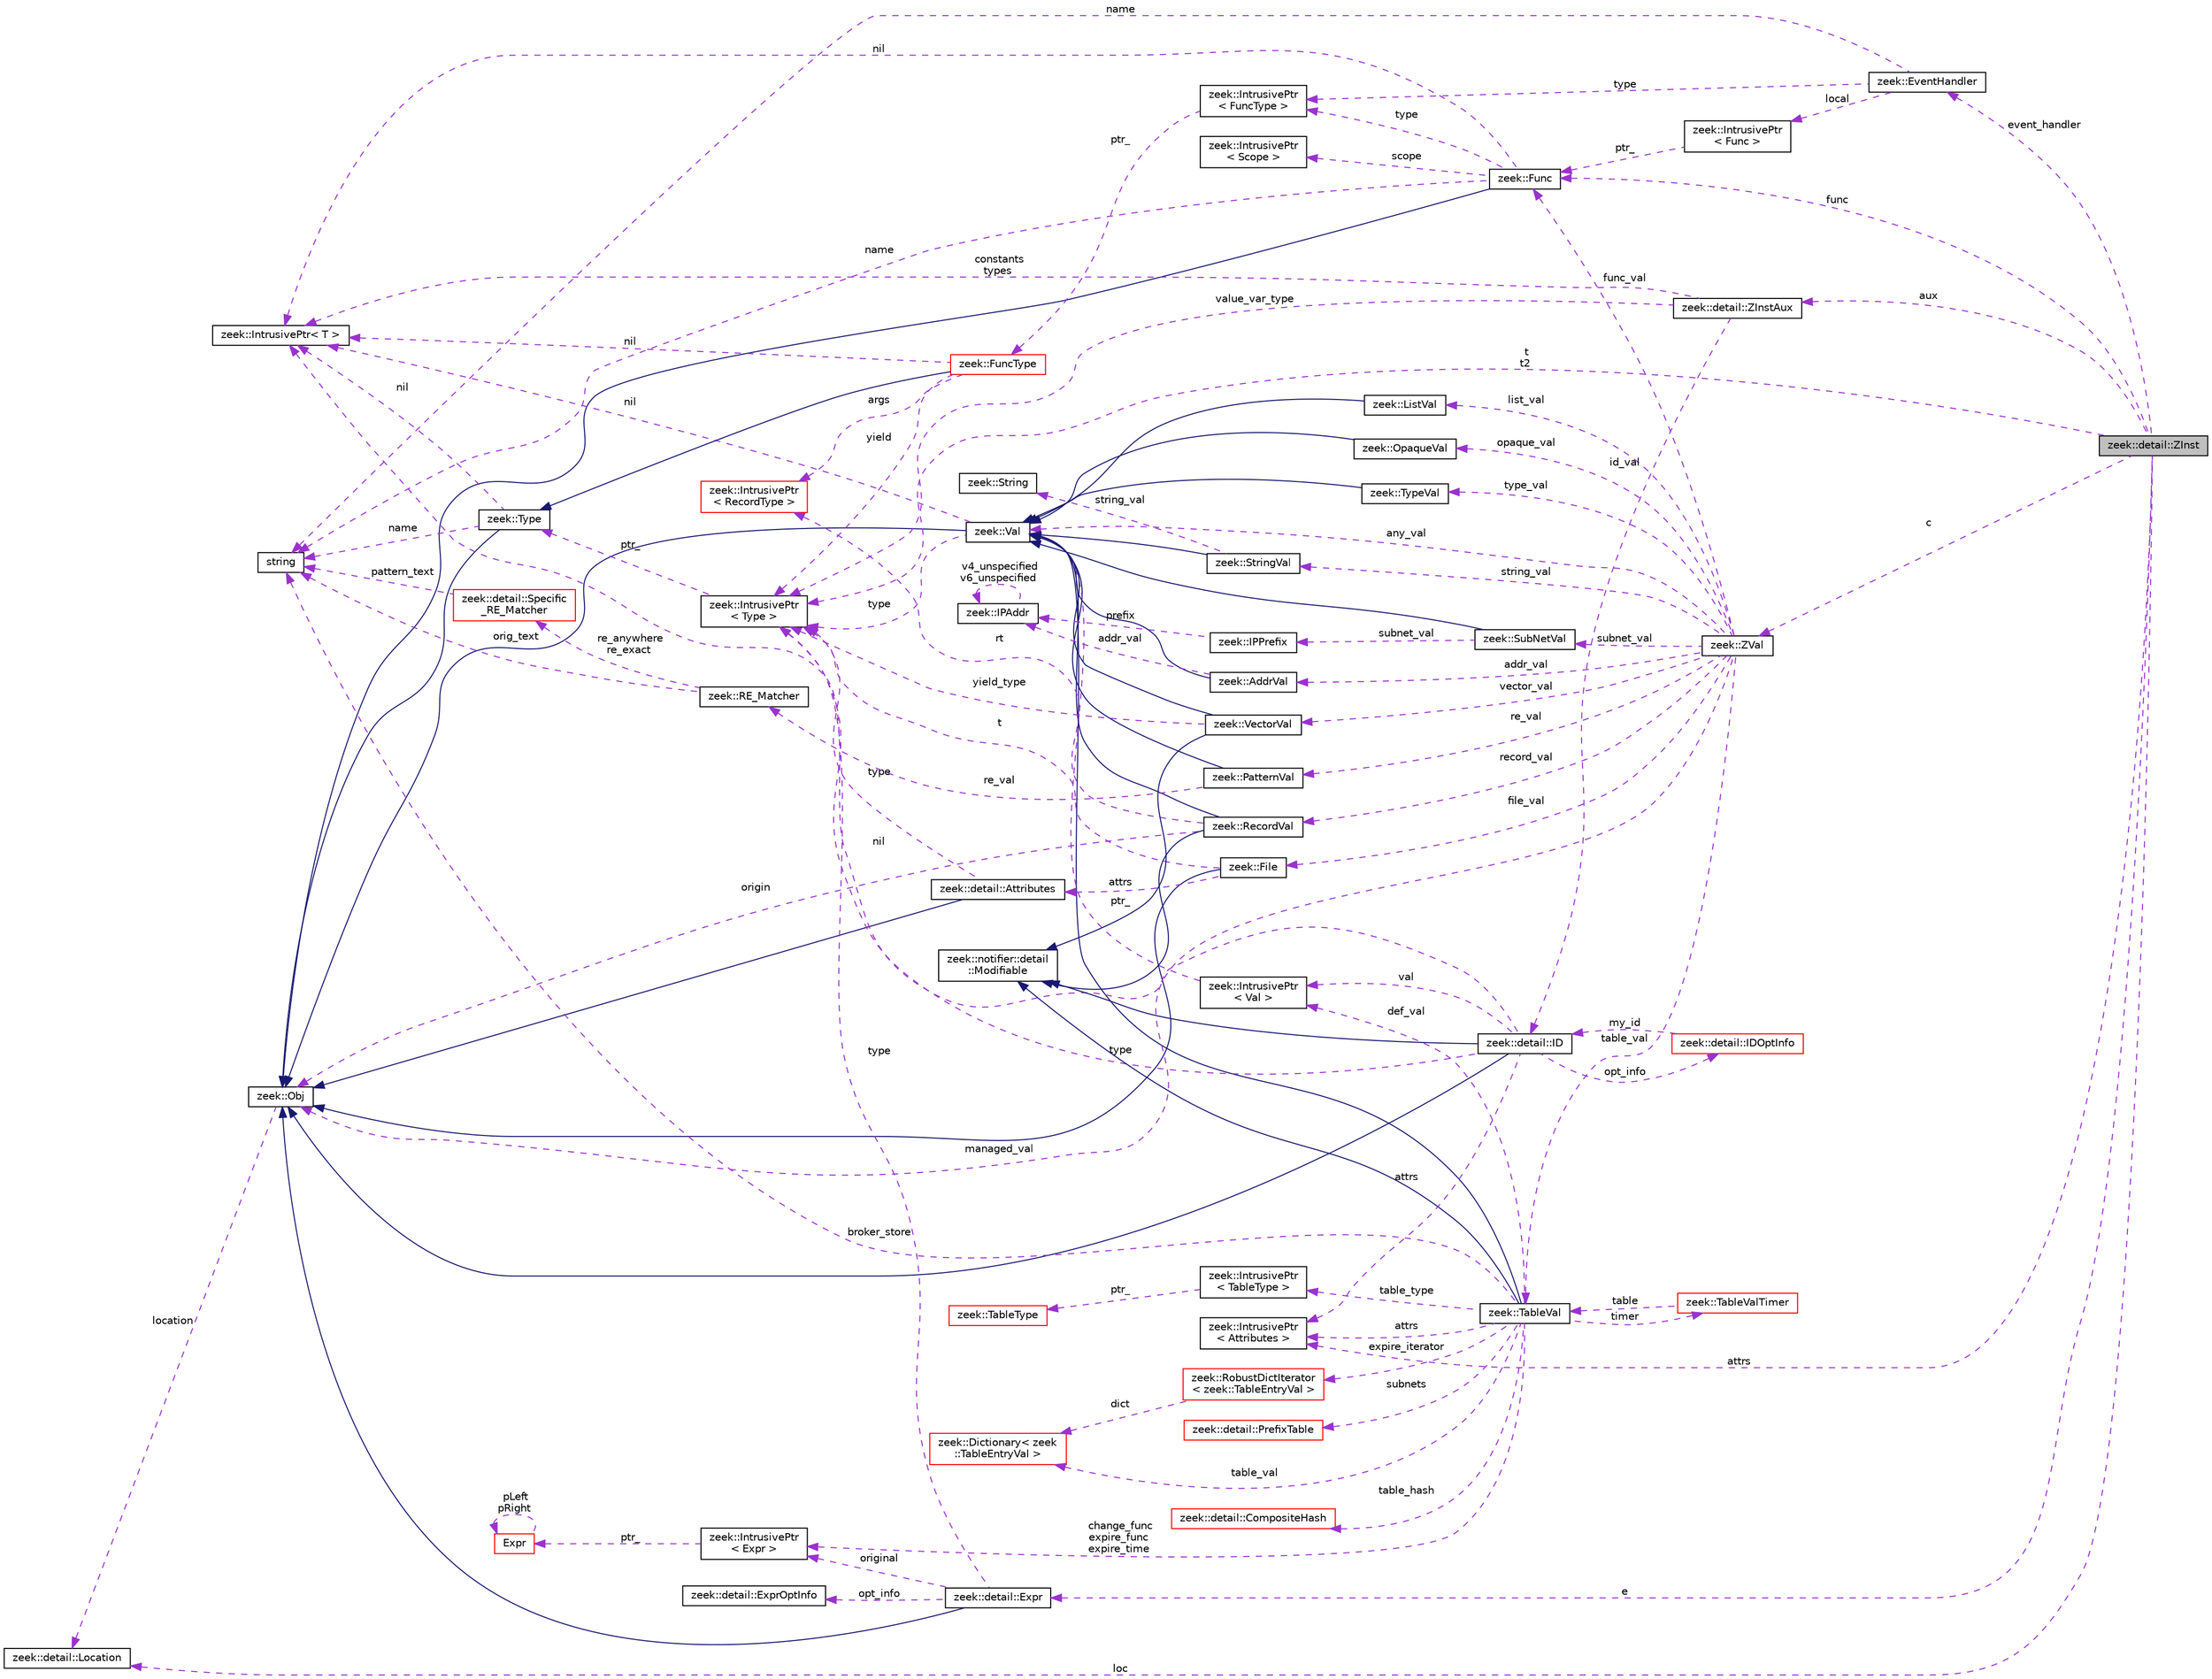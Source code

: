digraph "zeek::detail::ZInst"
{
 // LATEX_PDF_SIZE
  edge [fontname="Helvetica",fontsize="10",labelfontname="Helvetica",labelfontsize="10"];
  node [fontname="Helvetica",fontsize="10",shape=record];
  rankdir="LR";
  Node1 [label="zeek::detail::ZInst",height=0.2,width=0.4,color="black", fillcolor="grey75", style="filled", fontcolor="black",tooltip=" "];
  Node2 -> Node1 [dir="back",color="darkorchid3",fontsize="10",style="dashed",label=" c" ,fontname="Helvetica"];
  Node2 [label="zeek::ZVal",height=0.2,width=0.4,color="black", fillcolor="white", style="filled",URL="$d8/d4c/unionzeek_1_1ZVal.html",tooltip=" "];
  Node3 -> Node2 [dir="back",color="darkorchid3",fontsize="10",style="dashed",label=" string_val" ,fontname="Helvetica"];
  Node3 [label="zeek::StringVal",height=0.2,width=0.4,color="black", fillcolor="white", style="filled",URL="$da/d6f/classzeek_1_1StringVal.html",tooltip=" "];
  Node4 -> Node3 [dir="back",color="midnightblue",fontsize="10",style="solid",fontname="Helvetica"];
  Node4 [label="zeek::Val",height=0.2,width=0.4,color="black", fillcolor="white", style="filled",URL="$de/d49/classzeek_1_1Val.html",tooltip=" "];
  Node5 -> Node4 [dir="back",color="midnightblue",fontsize="10",style="solid",fontname="Helvetica"];
  Node5 [label="zeek::Obj",height=0.2,width=0.4,color="black", fillcolor="white", style="filled",URL="$dd/df1/classzeek_1_1Obj.html",tooltip=" "];
  Node6 -> Node5 [dir="back",color="darkorchid3",fontsize="10",style="dashed",label=" location" ,fontname="Helvetica"];
  Node6 [label="zeek::detail::Location",height=0.2,width=0.4,color="black", fillcolor="white", style="filled",URL="$d5/d1d/classzeek_1_1detail_1_1Location.html",tooltip=" "];
  Node7 -> Node4 [dir="back",color="darkorchid3",fontsize="10",style="dashed",label=" nil" ,fontname="Helvetica"];
  Node7 [label="zeek::IntrusivePtr\< T \>",height=0.2,width=0.4,color="black", fillcolor="white", style="filled",URL="$d6/dba/classzeek_1_1IntrusivePtr.html",tooltip=" "];
  Node8 -> Node4 [dir="back",color="darkorchid3",fontsize="10",style="dashed",label=" type" ,fontname="Helvetica"];
  Node8 [label="zeek::IntrusivePtr\l\< Type \>",height=0.2,width=0.4,color="black", fillcolor="white", style="filled",URL="$d6/dba/classzeek_1_1IntrusivePtr.html",tooltip=" "];
  Node9 -> Node8 [dir="back",color="darkorchid3",fontsize="10",style="dashed",label=" ptr_" ,fontname="Helvetica"];
  Node9 [label="zeek::Type",height=0.2,width=0.4,color="black", fillcolor="white", style="filled",URL="$d0/d4f/classzeek_1_1Type.html",tooltip=" "];
  Node5 -> Node9 [dir="back",color="midnightblue",fontsize="10",style="solid",fontname="Helvetica"];
  Node7 -> Node9 [dir="back",color="darkorchid3",fontsize="10",style="dashed",label=" nil" ,fontname="Helvetica"];
  Node10 -> Node9 [dir="back",color="darkorchid3",fontsize="10",style="dashed",label=" name" ,fontname="Helvetica"];
  Node10 [label="string",height=0.2,width=0.4,color="black", fillcolor="white", style="filled",tooltip=" "];
  Node11 -> Node3 [dir="back",color="darkorchid3",fontsize="10",style="dashed",label=" string_val" ,fontname="Helvetica"];
  Node11 [label="zeek::String",height=0.2,width=0.4,color="black", fillcolor="white", style="filled",URL="$da/d99/classzeek_1_1String.html",tooltip=" "];
  Node12 -> Node2 [dir="back",color="darkorchid3",fontsize="10",style="dashed",label=" addr_val" ,fontname="Helvetica"];
  Node12 [label="zeek::AddrVal",height=0.2,width=0.4,color="black", fillcolor="white", style="filled",URL="$de/d68/classzeek_1_1AddrVal.html",tooltip=" "];
  Node4 -> Node12 [dir="back",color="midnightblue",fontsize="10",style="solid",fontname="Helvetica"];
  Node13 -> Node12 [dir="back",color="darkorchid3",fontsize="10",style="dashed",label=" addr_val" ,fontname="Helvetica"];
  Node13 [label="zeek::IPAddr",height=0.2,width=0.4,color="black", fillcolor="white", style="filled",URL="$df/de6/classzeek_1_1IPAddr.html",tooltip=" "];
  Node13 -> Node13 [dir="back",color="darkorchid3",fontsize="10",style="dashed",label=" v4_unspecified\nv6_unspecified" ,fontname="Helvetica"];
  Node14 -> Node2 [dir="back",color="darkorchid3",fontsize="10",style="dashed",label=" subnet_val" ,fontname="Helvetica"];
  Node14 [label="zeek::SubNetVal",height=0.2,width=0.4,color="black", fillcolor="white", style="filled",URL="$d0/d18/classzeek_1_1SubNetVal.html",tooltip=" "];
  Node4 -> Node14 [dir="back",color="midnightblue",fontsize="10",style="solid",fontname="Helvetica"];
  Node15 -> Node14 [dir="back",color="darkorchid3",fontsize="10",style="dashed",label=" subnet_val" ,fontname="Helvetica"];
  Node15 [label="zeek::IPPrefix",height=0.2,width=0.4,color="black", fillcolor="white", style="filled",URL="$de/d44/classzeek_1_1IPPrefix.html",tooltip=" "];
  Node13 -> Node15 [dir="back",color="darkorchid3",fontsize="10",style="dashed",label=" prefix" ,fontname="Helvetica"];
  Node16 -> Node2 [dir="back",color="darkorchid3",fontsize="10",style="dashed",label=" file_val" ,fontname="Helvetica"];
  Node16 [label="zeek::File",height=0.2,width=0.4,color="black", fillcolor="white", style="filled",URL="$da/dee/classzeek_1_1File.html",tooltip=" "];
  Node5 -> Node16 [dir="back",color="midnightblue",fontsize="10",style="solid",fontname="Helvetica"];
  Node8 -> Node16 [dir="back",color="darkorchid3",fontsize="10",style="dashed",label=" t" ,fontname="Helvetica"];
  Node17 -> Node16 [dir="back",color="darkorchid3",fontsize="10",style="dashed",label=" attrs" ,fontname="Helvetica"];
  Node17 [label="zeek::detail::Attributes",height=0.2,width=0.4,color="black", fillcolor="white", style="filled",URL="$da/d09/classzeek_1_1detail_1_1Attributes.html",tooltip=" "];
  Node5 -> Node17 [dir="back",color="midnightblue",fontsize="10",style="solid",fontname="Helvetica"];
  Node8 -> Node17 [dir="back",color="darkorchid3",fontsize="10",style="dashed",label=" type" ,fontname="Helvetica"];
  Node18 -> Node2 [dir="back",color="darkorchid3",fontsize="10",style="dashed",label=" func_val" ,fontname="Helvetica"];
  Node18 [label="zeek::Func",height=0.2,width=0.4,color="black", fillcolor="white", style="filled",URL="$d5/d7c/classzeek_1_1Func.html",tooltip=" "];
  Node5 -> Node18 [dir="back",color="midnightblue",fontsize="10",style="solid",fontname="Helvetica"];
  Node7 -> Node18 [dir="back",color="darkorchid3",fontsize="10",style="dashed",label=" nil" ,fontname="Helvetica"];
  Node19 -> Node18 [dir="back",color="darkorchid3",fontsize="10",style="dashed",label=" scope" ,fontname="Helvetica"];
  Node19 [label="zeek::IntrusivePtr\l\< Scope \>",height=0.2,width=0.4,color="black", fillcolor="white", style="filled",URL="$d6/dba/classzeek_1_1IntrusivePtr.html",tooltip=" "];
  Node20 -> Node18 [dir="back",color="darkorchid3",fontsize="10",style="dashed",label=" type" ,fontname="Helvetica"];
  Node20 [label="zeek::IntrusivePtr\l\< FuncType \>",height=0.2,width=0.4,color="black", fillcolor="white", style="filled",URL="$d6/dba/classzeek_1_1IntrusivePtr.html",tooltip=" "];
  Node21 -> Node20 [dir="back",color="darkorchid3",fontsize="10",style="dashed",label=" ptr_" ,fontname="Helvetica"];
  Node21 [label="zeek::FuncType",height=0.2,width=0.4,color="red", fillcolor="white", style="filled",URL="$da/ddd/classzeek_1_1FuncType.html",tooltip=" "];
  Node9 -> Node21 [dir="back",color="midnightblue",fontsize="10",style="solid",fontname="Helvetica"];
  Node7 -> Node21 [dir="back",color="darkorchid3",fontsize="10",style="dashed",label=" nil" ,fontname="Helvetica"];
  Node22 -> Node21 [dir="back",color="darkorchid3",fontsize="10",style="dashed",label=" args" ,fontname="Helvetica"];
  Node22 [label="zeek::IntrusivePtr\l\< RecordType \>",height=0.2,width=0.4,color="red", fillcolor="white", style="filled",URL="$d6/dba/classzeek_1_1IntrusivePtr.html",tooltip=" "];
  Node8 -> Node21 [dir="back",color="darkorchid3",fontsize="10",style="dashed",label=" yield" ,fontname="Helvetica"];
  Node10 -> Node18 [dir="back",color="darkorchid3",fontsize="10",style="dashed",label=" name" ,fontname="Helvetica"];
  Node27 -> Node2 [dir="back",color="darkorchid3",fontsize="10",style="dashed",label=" list_val" ,fontname="Helvetica"];
  Node27 [label="zeek::ListVal",height=0.2,width=0.4,color="black", fillcolor="white", style="filled",URL="$d7/db1/classzeek_1_1ListVal.html",tooltip=" "];
  Node4 -> Node27 [dir="back",color="midnightblue",fontsize="10",style="solid",fontname="Helvetica"];
  Node28 -> Node2 [dir="back",color="darkorchid3",fontsize="10",style="dashed",label=" opaque_val" ,fontname="Helvetica"];
  Node28 [label="zeek::OpaqueVal",height=0.2,width=0.4,color="black", fillcolor="white", style="filled",URL="$d9/d9b/classzeek_1_1OpaqueVal.html",tooltip=" "];
  Node4 -> Node28 [dir="back",color="midnightblue",fontsize="10",style="solid",fontname="Helvetica"];
  Node29 -> Node2 [dir="back",color="darkorchid3",fontsize="10",style="dashed",label=" re_val" ,fontname="Helvetica"];
  Node29 [label="zeek::PatternVal",height=0.2,width=0.4,color="black", fillcolor="white", style="filled",URL="$dd/d0b/classzeek_1_1PatternVal.html",tooltip=" "];
  Node4 -> Node29 [dir="back",color="midnightblue",fontsize="10",style="solid",fontname="Helvetica"];
  Node30 -> Node29 [dir="back",color="darkorchid3",fontsize="10",style="dashed",label=" re_val" ,fontname="Helvetica"];
  Node30 [label="zeek::RE_Matcher",height=0.2,width=0.4,color="black", fillcolor="white", style="filled",URL="$d5/de4/classzeek_1_1RE__Matcher.html",tooltip=" "];
  Node10 -> Node30 [dir="back",color="darkorchid3",fontsize="10",style="dashed",label=" orig_text" ,fontname="Helvetica"];
  Node31 -> Node30 [dir="back",color="darkorchid3",fontsize="10",style="dashed",label=" re_anywhere\nre_exact" ,fontname="Helvetica"];
  Node31 [label="zeek::detail::Specific\l_RE_Matcher",height=0.2,width=0.4,color="red", fillcolor="white", style="filled",URL="$df/d02/classzeek_1_1detail_1_1Specific__RE__Matcher.html",tooltip=" "];
  Node10 -> Node31 [dir="back",color="darkorchid3",fontsize="10",style="dashed",label=" pattern_text" ,fontname="Helvetica"];
  Node41 -> Node2 [dir="back",color="darkorchid3",fontsize="10",style="dashed",label=" table_val" ,fontname="Helvetica"];
  Node41 [label="zeek::TableVal",height=0.2,width=0.4,color="black", fillcolor="white", style="filled",URL="$d6/d3f/classzeek_1_1TableVal.html",tooltip=" "];
  Node4 -> Node41 [dir="back",color="midnightblue",fontsize="10",style="solid",fontname="Helvetica"];
  Node42 -> Node41 [dir="back",color="midnightblue",fontsize="10",style="solid",fontname="Helvetica"];
  Node42 [label="zeek::notifier::detail\l::Modifiable",height=0.2,width=0.4,color="black", fillcolor="white", style="filled",URL="$d8/d87/classzeek_1_1notifier_1_1detail_1_1Modifiable.html",tooltip=" "];
  Node43 -> Node41 [dir="back",color="darkorchid3",fontsize="10",style="dashed",label=" table_type" ,fontname="Helvetica"];
  Node43 [label="zeek::IntrusivePtr\l\< TableType \>",height=0.2,width=0.4,color="black", fillcolor="white", style="filled",URL="$d6/dba/classzeek_1_1IntrusivePtr.html",tooltip=" "];
  Node44 -> Node43 [dir="back",color="darkorchid3",fontsize="10",style="dashed",label=" ptr_" ,fontname="Helvetica"];
  Node44 [label="zeek::TableType",height=0.2,width=0.4,color="red", fillcolor="white", style="filled",URL="$d8/d4c/classzeek_1_1TableType.html",tooltip=" "];
  Node46 -> Node41 [dir="back",color="darkorchid3",fontsize="10",style="dashed",label=" table_hash" ,fontname="Helvetica"];
  Node46 [label="zeek::detail::CompositeHash",height=0.2,width=0.4,color="red", fillcolor="white", style="filled",URL="$d6/db2/classzeek_1_1detail_1_1CompositeHash.html",tooltip=" "];
  Node47 -> Node41 [dir="back",color="darkorchid3",fontsize="10",style="dashed",label=" attrs" ,fontname="Helvetica"];
  Node47 [label="zeek::IntrusivePtr\l\< Attributes \>",height=0.2,width=0.4,color="black", fillcolor="white", style="filled",URL="$d6/dba/classzeek_1_1IntrusivePtr.html",tooltip=" "];
  Node48 -> Node41 [dir="back",color="darkorchid3",fontsize="10",style="dashed",label=" change_func\nexpire_func\nexpire_time" ,fontname="Helvetica"];
  Node48 [label="zeek::IntrusivePtr\l\< Expr \>",height=0.2,width=0.4,color="black", fillcolor="white", style="filled",URL="$d6/dba/classzeek_1_1IntrusivePtr.html",tooltip=" "];
  Node49 -> Node48 [dir="back",color="darkorchid3",fontsize="10",style="dashed",label=" ptr_" ,fontname="Helvetica"];
  Node49 [label="Expr",height=0.2,width=0.4,color="red", fillcolor="white", style="filled",URL="$db/d1b/sqlite3_8c.html#d4/dfb/structExpr",tooltip=" "];
  Node49 -> Node49 [dir="back",color="darkorchid3",fontsize="10",style="dashed",label=" pLeft\npRight" ,fontname="Helvetica"];
  Node75 -> Node41 [dir="back",color="darkorchid3",fontsize="10",style="dashed",label=" timer" ,fontname="Helvetica"];
  Node75 [label="zeek::TableValTimer",height=0.2,width=0.4,color="red", fillcolor="white", style="filled",URL="$db/de5/classzeek_1_1TableValTimer.html",tooltip=" "];
  Node41 -> Node75 [dir="back",color="darkorchid3",fontsize="10",style="dashed",label=" table" ,fontname="Helvetica"];
  Node78 -> Node41 [dir="back",color="darkorchid3",fontsize="10",style="dashed",label=" expire_iterator" ,fontname="Helvetica"];
  Node78 [label="zeek::RobustDictIterator\l\< zeek::TableEntryVal \>",height=0.2,width=0.4,color="red", fillcolor="white", style="filled",URL="$dd/da3/classzeek_1_1RobustDictIterator.html",tooltip=" "];
  Node82 -> Node78 [dir="back",color="darkorchid3",fontsize="10",style="dashed",label=" dict" ,fontname="Helvetica"];
  Node82 [label="zeek::Dictionary\< zeek\l::TableEntryVal \>",height=0.2,width=0.4,color="red", fillcolor="white", style="filled",URL="$da/d6c/classzeek_1_1Dictionary.html",tooltip=" "];
  Node83 -> Node41 [dir="back",color="darkorchid3",fontsize="10",style="dashed",label=" subnets" ,fontname="Helvetica"];
  Node83 [label="zeek::detail::PrefixTable",height=0.2,width=0.4,color="red", fillcolor="white", style="filled",URL="$d7/d19/classzeek_1_1detail_1_1PrefixTable.html",tooltip=" "];
  Node81 -> Node41 [dir="back",color="darkorchid3",fontsize="10",style="dashed",label=" def_val" ,fontname="Helvetica"];
  Node81 [label="zeek::IntrusivePtr\l\< Val \>",height=0.2,width=0.4,color="black", fillcolor="white", style="filled",URL="$d6/dba/classzeek_1_1IntrusivePtr.html",tooltip=" "];
  Node4 -> Node81 [dir="back",color="darkorchid3",fontsize="10",style="dashed",label=" ptr_" ,fontname="Helvetica"];
  Node10 -> Node41 [dir="back",color="darkorchid3",fontsize="10",style="dashed",label=" broker_store" ,fontname="Helvetica"];
  Node82 -> Node41 [dir="back",color="darkorchid3",fontsize="10",style="dashed",label=" table_val" ,fontname="Helvetica"];
  Node87 -> Node2 [dir="back",color="darkorchid3",fontsize="10",style="dashed",label=" record_val" ,fontname="Helvetica"];
  Node87 [label="zeek::RecordVal",height=0.2,width=0.4,color="black", fillcolor="white", style="filled",URL="$d7/d7e/classzeek_1_1RecordVal.html",tooltip=" "];
  Node4 -> Node87 [dir="back",color="midnightblue",fontsize="10",style="solid",fontname="Helvetica"];
  Node42 -> Node87 [dir="back",color="midnightblue",fontsize="10",style="solid",fontname="Helvetica"];
  Node5 -> Node87 [dir="back",color="darkorchid3",fontsize="10",style="dashed",label=" origin" ,fontname="Helvetica"];
  Node22 -> Node87 [dir="back",color="darkorchid3",fontsize="10",style="dashed",label=" rt" ,fontname="Helvetica"];
  Node88 -> Node2 [dir="back",color="darkorchid3",fontsize="10",style="dashed",label=" vector_val" ,fontname="Helvetica"];
  Node88 [label="zeek::VectorVal",height=0.2,width=0.4,color="black", fillcolor="white", style="filled",URL="$dc/d8d/classzeek_1_1VectorVal.html",tooltip=" "];
  Node4 -> Node88 [dir="back",color="midnightblue",fontsize="10",style="solid",fontname="Helvetica"];
  Node42 -> Node88 [dir="back",color="midnightblue",fontsize="10",style="solid",fontname="Helvetica"];
  Node8 -> Node88 [dir="back",color="darkorchid3",fontsize="10",style="dashed",label=" yield_type" ,fontname="Helvetica"];
  Node89 -> Node2 [dir="back",color="darkorchid3",fontsize="10",style="dashed",label=" type_val" ,fontname="Helvetica"];
  Node89 [label="zeek::TypeVal",height=0.2,width=0.4,color="black", fillcolor="white", style="filled",URL="$d1/d52/classzeek_1_1TypeVal.html",tooltip=" "];
  Node4 -> Node89 [dir="back",color="midnightblue",fontsize="10",style="solid",fontname="Helvetica"];
  Node4 -> Node2 [dir="back",color="darkorchid3",fontsize="10",style="dashed",label=" any_val" ,fontname="Helvetica"];
  Node5 -> Node2 [dir="back",color="darkorchid3",fontsize="10",style="dashed",label=" managed_val" ,fontname="Helvetica"];
  Node8 -> Node1 [dir="back",color="darkorchid3",fontsize="10",style="dashed",label=" t\nt2" ,fontname="Helvetica"];
  Node90 -> Node1 [dir="back",color="darkorchid3",fontsize="10",style="dashed",label=" e" ,fontname="Helvetica"];
  Node90 [label="zeek::detail::Expr",height=0.2,width=0.4,color="black", fillcolor="white", style="filled",URL="$dc/d54/classzeek_1_1detail_1_1Expr.html",tooltip=" "];
  Node5 -> Node90 [dir="back",color="midnightblue",fontsize="10",style="solid",fontname="Helvetica"];
  Node8 -> Node90 [dir="back",color="darkorchid3",fontsize="10",style="dashed",label=" type" ,fontname="Helvetica"];
  Node48 -> Node90 [dir="back",color="darkorchid3",fontsize="10",style="dashed",label=" original" ,fontname="Helvetica"];
  Node91 -> Node90 [dir="back",color="darkorchid3",fontsize="10",style="dashed",label=" opt_info" ,fontname="Helvetica"];
  Node91 [label="zeek::detail::ExprOptInfo",height=0.2,width=0.4,color="black", fillcolor="white", style="filled",URL="$d2/d12/namespacezeek_1_1detail.html#de/d9f/classzeek_1_1detail_1_1ExprOptInfo",tooltip=" "];
  Node18 -> Node1 [dir="back",color="darkorchid3",fontsize="10",style="dashed",label=" func" ,fontname="Helvetica"];
  Node92 -> Node1 [dir="back",color="darkorchid3",fontsize="10",style="dashed",label=" event_handler" ,fontname="Helvetica"];
  Node92 [label="zeek::EventHandler",height=0.2,width=0.4,color="black", fillcolor="white", style="filled",URL="$d2/d39/classzeek_1_1EventHandler.html",tooltip=" "];
  Node10 -> Node92 [dir="back",color="darkorchid3",fontsize="10",style="dashed",label=" name" ,fontname="Helvetica"];
  Node93 -> Node92 [dir="back",color="darkorchid3",fontsize="10",style="dashed",label=" local" ,fontname="Helvetica"];
  Node93 [label="zeek::IntrusivePtr\l\< Func \>",height=0.2,width=0.4,color="black", fillcolor="white", style="filled",URL="$d6/dba/classzeek_1_1IntrusivePtr.html",tooltip=" "];
  Node18 -> Node93 [dir="back",color="darkorchid3",fontsize="10",style="dashed",label=" ptr_" ,fontname="Helvetica"];
  Node20 -> Node92 [dir="back",color="darkorchid3",fontsize="10",style="dashed",label=" type" ,fontname="Helvetica"];
  Node47 -> Node1 [dir="back",color="darkorchid3",fontsize="10",style="dashed",label=" attrs" ,fontname="Helvetica"];
  Node94 -> Node1 [dir="back",color="darkorchid3",fontsize="10",style="dashed",label=" aux" ,fontname="Helvetica"];
  Node94 [label="zeek::detail::ZInstAux",height=0.2,width=0.4,color="black", fillcolor="white", style="filled",URL="$df/d40/classzeek_1_1detail_1_1ZInstAux.html",tooltip=" "];
  Node7 -> Node94 [dir="back",color="darkorchid3",fontsize="10",style="dashed",label=" constants\ntypes" ,fontname="Helvetica"];
  Node95 -> Node94 [dir="back",color="darkorchid3",fontsize="10",style="dashed",label=" id_val" ,fontname="Helvetica"];
  Node95 [label="zeek::detail::ID",height=0.2,width=0.4,color="black", fillcolor="white", style="filled",URL="$d1/dcf/classzeek_1_1detail_1_1ID.html",tooltip=" "];
  Node5 -> Node95 [dir="back",color="midnightblue",fontsize="10",style="solid",fontname="Helvetica"];
  Node42 -> Node95 [dir="back",color="midnightblue",fontsize="10",style="solid",fontname="Helvetica"];
  Node7 -> Node95 [dir="back",color="darkorchid3",fontsize="10",style="dashed",label=" nil" ,fontname="Helvetica"];
  Node8 -> Node95 [dir="back",color="darkorchid3",fontsize="10",style="dashed",label=" type" ,fontname="Helvetica"];
  Node81 -> Node95 [dir="back",color="darkorchid3",fontsize="10",style="dashed",label=" val" ,fontname="Helvetica"];
  Node47 -> Node95 [dir="back",color="darkorchid3",fontsize="10",style="dashed",label=" attrs" ,fontname="Helvetica"];
  Node96 -> Node95 [dir="back",color="darkorchid3",fontsize="10",style="dashed",label=" opt_info" ,fontname="Helvetica"];
  Node96 [label="zeek::detail::IDOptInfo",height=0.2,width=0.4,color="red", fillcolor="white", style="filled",URL="$dd/dcb/classzeek_1_1detail_1_1IDOptInfo.html",tooltip=" "];
  Node95 -> Node96 [dir="back",color="darkorchid3",fontsize="10",style="dashed",label=" my_id" ,fontname="Helvetica"];
  Node8 -> Node94 [dir="back",color="darkorchid3",fontsize="10",style="dashed",label=" value_var_type" ,fontname="Helvetica"];
  Node6 -> Node1 [dir="back",color="darkorchid3",fontsize="10",style="dashed",label=" loc" ,fontname="Helvetica"];
}
